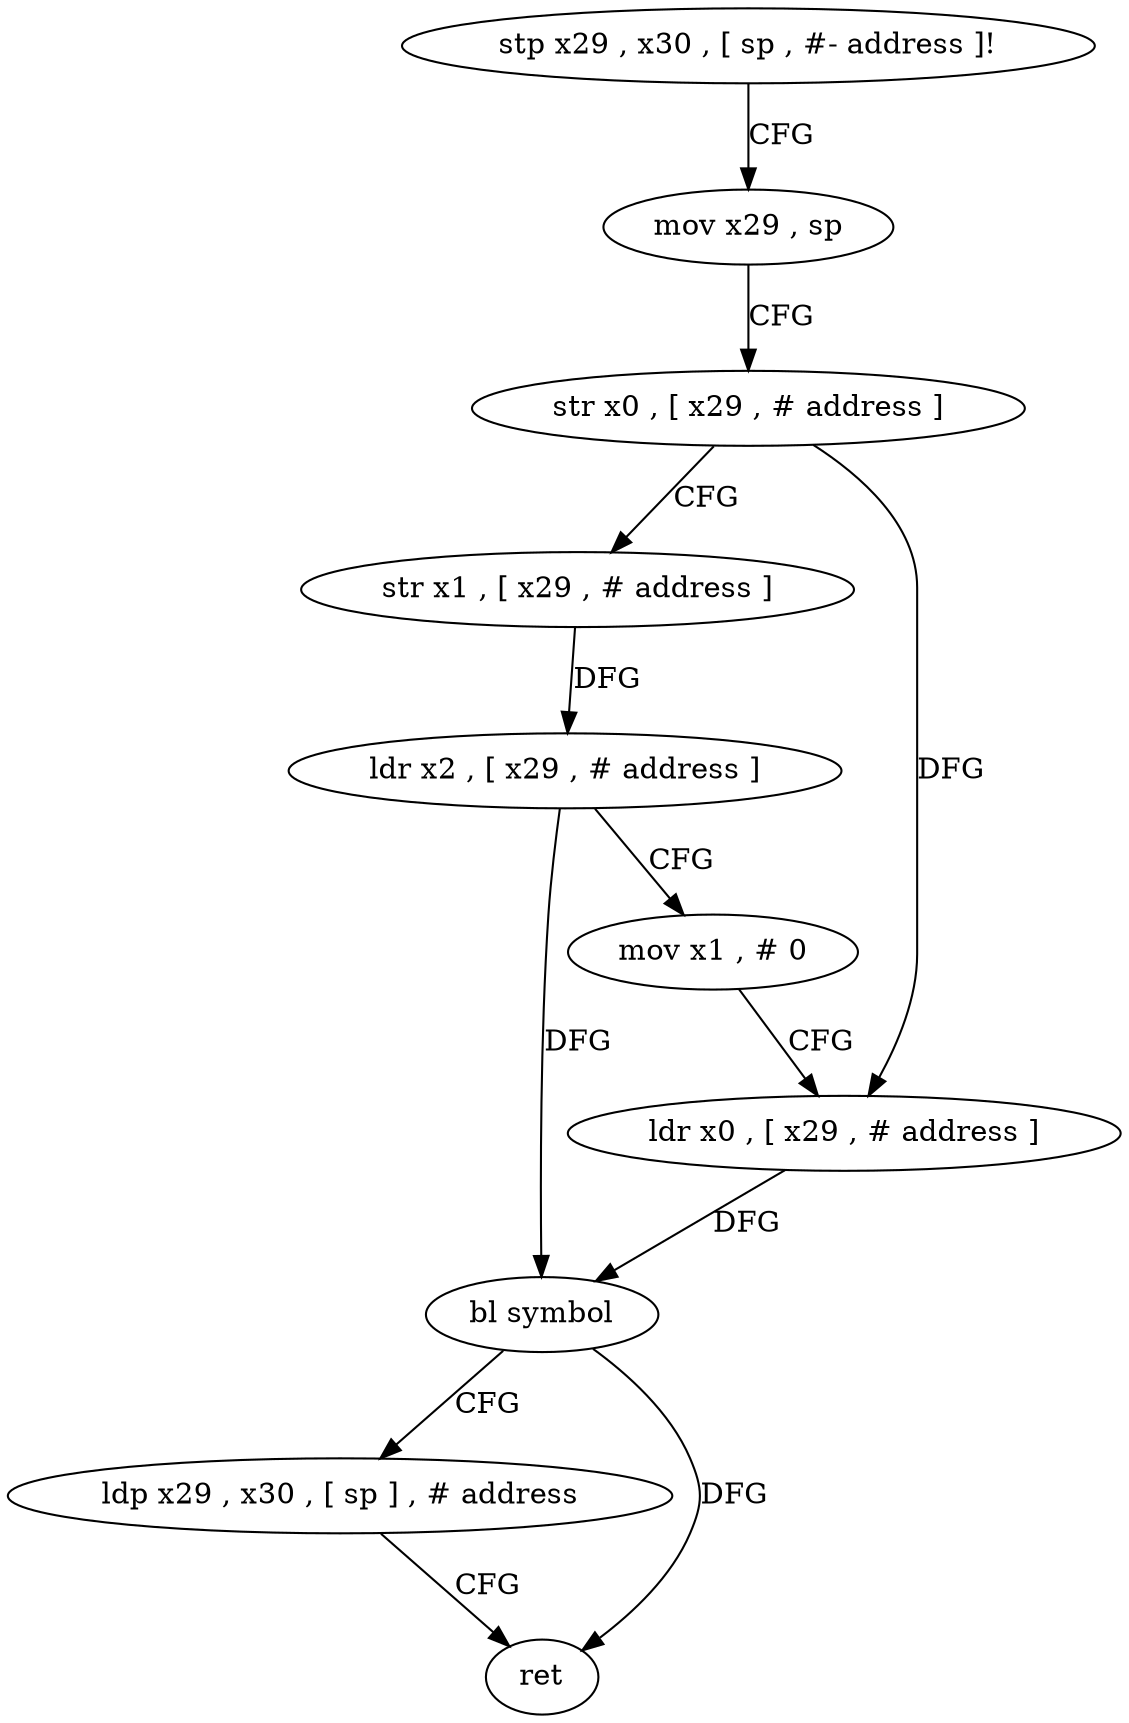 digraph "func" {
"230564" [label = "stp x29 , x30 , [ sp , #- address ]!" ]
"230568" [label = "mov x29 , sp" ]
"230572" [label = "str x0 , [ x29 , # address ]" ]
"230576" [label = "str x1 , [ x29 , # address ]" ]
"230580" [label = "ldr x2 , [ x29 , # address ]" ]
"230584" [label = "mov x1 , # 0" ]
"230588" [label = "ldr x0 , [ x29 , # address ]" ]
"230592" [label = "bl symbol" ]
"230596" [label = "ldp x29 , x30 , [ sp ] , # address" ]
"230600" [label = "ret" ]
"230564" -> "230568" [ label = "CFG" ]
"230568" -> "230572" [ label = "CFG" ]
"230572" -> "230576" [ label = "CFG" ]
"230572" -> "230588" [ label = "DFG" ]
"230576" -> "230580" [ label = "DFG" ]
"230580" -> "230584" [ label = "CFG" ]
"230580" -> "230592" [ label = "DFG" ]
"230584" -> "230588" [ label = "CFG" ]
"230588" -> "230592" [ label = "DFG" ]
"230592" -> "230596" [ label = "CFG" ]
"230592" -> "230600" [ label = "DFG" ]
"230596" -> "230600" [ label = "CFG" ]
}
